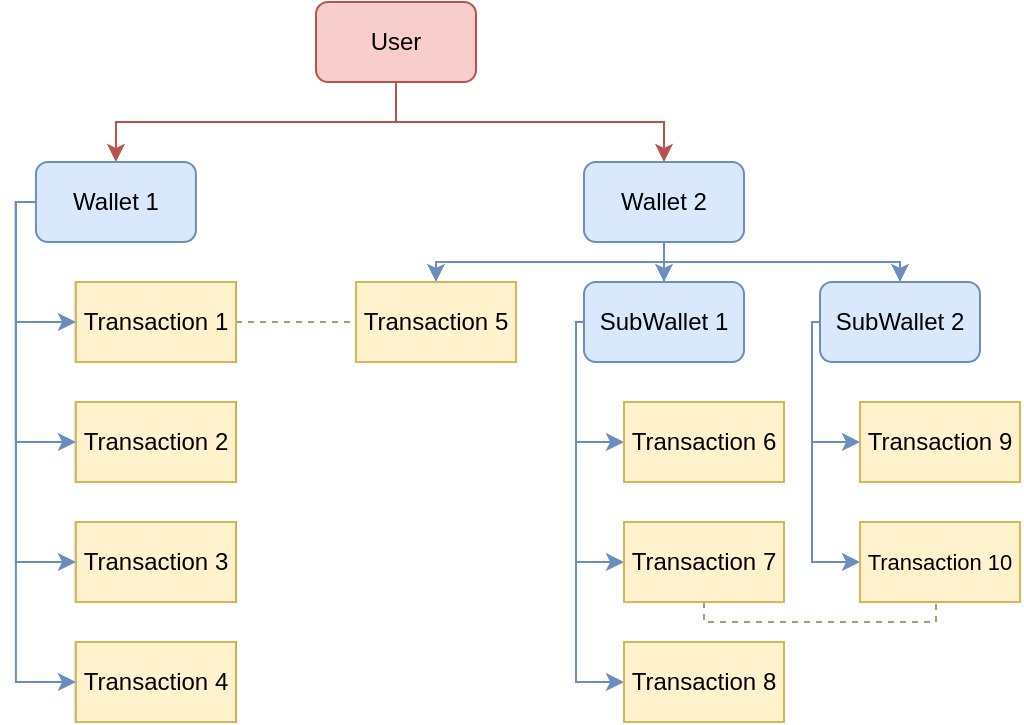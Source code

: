 <mxfile version="20.2.7" type="device"><diagram id="kIdvcXMJ0DH2Lm_mJMON" name="Page-1"><mxGraphModel dx="813" dy="441" grid="1" gridSize="10" guides="1" tooltips="1" connect="1" arrows="1" fold="1" page="1" pageScale="1" pageWidth="827" pageHeight="1169" math="0" shadow="0"><root><mxCell id="0"/><mxCell id="1" parent="0"/><mxCell id="D-e3ynbdFSl17MKUODLf-64" style="edgeStyle=orthogonalEdgeStyle;rounded=0;orthogonalLoop=1;jettySize=auto;html=1;entryX=0.5;entryY=0;entryDx=0;entryDy=0;fontSize=11;fillColor=#f8cecc;strokeColor=#b85450;" edge="1" parent="1" source="D-e3ynbdFSl17MKUODLf-1" target="D-e3ynbdFSl17MKUODLf-2"><mxGeometry relative="1" as="geometry"><Array as="points"><mxPoint x="390" y="140"/><mxPoint x="250" y="140"/></Array></mxGeometry></mxCell><mxCell id="D-e3ynbdFSl17MKUODLf-65" style="edgeStyle=orthogonalEdgeStyle;rounded=0;orthogonalLoop=1;jettySize=auto;html=1;entryX=0.5;entryY=0;entryDx=0;entryDy=0;fontSize=11;fillColor=#f8cecc;strokeColor=#b85450;" edge="1" parent="1" source="D-e3ynbdFSl17MKUODLf-1" target="D-e3ynbdFSl17MKUODLf-3"><mxGeometry relative="1" as="geometry"><Array as="points"><mxPoint x="390" y="140"/><mxPoint x="524" y="140"/></Array></mxGeometry></mxCell><mxCell id="D-e3ynbdFSl17MKUODLf-1" value="User" style="rounded=1;whiteSpace=wrap;html=1;fillColor=#f8cecc;strokeColor=#b85450;" vertex="1" parent="1"><mxGeometry x="350" y="80" width="80" height="40" as="geometry"/></mxCell><mxCell id="D-e3ynbdFSl17MKUODLf-60" style="edgeStyle=orthogonalEdgeStyle;rounded=0;orthogonalLoop=1;jettySize=auto;html=1;entryX=0;entryY=0.5;entryDx=0;entryDy=0;fontSize=11;fillColor=#dae8fc;strokeColor=#6c8ebf;" edge="1" parent="1" source="D-e3ynbdFSl17MKUODLf-2" target="D-e3ynbdFSl17MKUODLf-22"><mxGeometry relative="1" as="geometry"><Array as="points"><mxPoint x="199.97" y="180"/><mxPoint x="199.97" y="240"/></Array></mxGeometry></mxCell><mxCell id="D-e3ynbdFSl17MKUODLf-61" style="edgeStyle=orthogonalEdgeStyle;rounded=0;orthogonalLoop=1;jettySize=auto;html=1;entryX=0;entryY=0.5;entryDx=0;entryDy=0;fontSize=11;fillColor=#dae8fc;strokeColor=#6c8ebf;" edge="1" parent="1" source="D-e3ynbdFSl17MKUODLf-2" target="D-e3ynbdFSl17MKUODLf-23"><mxGeometry relative="1" as="geometry"><Array as="points"><mxPoint x="199.97" y="180"/><mxPoint x="199.97" y="300"/></Array></mxGeometry></mxCell><mxCell id="D-e3ynbdFSl17MKUODLf-62" style="edgeStyle=orthogonalEdgeStyle;rounded=0;orthogonalLoop=1;jettySize=auto;html=1;entryX=0;entryY=0.5;entryDx=0;entryDy=0;fontSize=11;fillColor=#dae8fc;strokeColor=#6c8ebf;" edge="1" parent="1" source="D-e3ynbdFSl17MKUODLf-2" target="D-e3ynbdFSl17MKUODLf-24"><mxGeometry relative="1" as="geometry"><Array as="points"><mxPoint x="199.97" y="180"/><mxPoint x="199.97" y="360"/></Array></mxGeometry></mxCell><mxCell id="D-e3ynbdFSl17MKUODLf-63" style="edgeStyle=orthogonalEdgeStyle;rounded=0;orthogonalLoop=1;jettySize=auto;html=1;entryX=0;entryY=0.5;entryDx=0;entryDy=0;fontSize=11;fillColor=#dae8fc;strokeColor=#6c8ebf;" edge="1" parent="1" source="D-e3ynbdFSl17MKUODLf-2" target="D-e3ynbdFSl17MKUODLf-25"><mxGeometry relative="1" as="geometry"><Array as="points"><mxPoint x="199.97" y="180"/><mxPoint x="199.97" y="420"/></Array></mxGeometry></mxCell><mxCell id="D-e3ynbdFSl17MKUODLf-2" value="Wallet 1" style="rounded=1;whiteSpace=wrap;html=1;fillColor=#dae8fc;strokeColor=#6c8ebf;" vertex="1" parent="1"><mxGeometry x="209.97" y="160" width="80" height="40" as="geometry"/></mxCell><mxCell id="D-e3ynbdFSl17MKUODLf-57" style="edgeStyle=orthogonalEdgeStyle;rounded=0;orthogonalLoop=1;jettySize=auto;html=1;entryX=0.5;entryY=0;entryDx=0;entryDy=0;fillColor=#dae8fc;strokeColor=#6c8ebf;" edge="1" parent="1" source="D-e3ynbdFSl17MKUODLf-3" target="D-e3ynbdFSl17MKUODLf-30"><mxGeometry relative="1" as="geometry"><Array as="points"><mxPoint x="524" y="210"/><mxPoint x="410" y="210"/></Array></mxGeometry></mxCell><mxCell id="D-e3ynbdFSl17MKUODLf-58" style="edgeStyle=orthogonalEdgeStyle;rounded=0;orthogonalLoop=1;jettySize=auto;html=1;entryX=0.5;entryY=0;entryDx=0;entryDy=0;fillColor=#dae8fc;strokeColor=#6c8ebf;" edge="1" parent="1" source="D-e3ynbdFSl17MKUODLf-3" target="D-e3ynbdFSl17MKUODLf-4"><mxGeometry relative="1" as="geometry"/></mxCell><mxCell id="D-e3ynbdFSl17MKUODLf-59" style="edgeStyle=orthogonalEdgeStyle;rounded=0;orthogonalLoop=1;jettySize=auto;html=1;entryX=0.5;entryY=0;entryDx=0;entryDy=0;fillColor=#dae8fc;strokeColor=#6c8ebf;" edge="1" parent="1" source="D-e3ynbdFSl17MKUODLf-3" target="D-e3ynbdFSl17MKUODLf-5"><mxGeometry relative="1" as="geometry"><Array as="points"><mxPoint x="524" y="210"/><mxPoint x="642" y="210"/></Array></mxGeometry></mxCell><mxCell id="D-e3ynbdFSl17MKUODLf-3" value="Wallet 2" style="rounded=1;whiteSpace=wrap;html=1;fillColor=#dae8fc;strokeColor=#6c8ebf;" vertex="1" parent="1"><mxGeometry x="484" y="160" width="80" height="40" as="geometry"/></mxCell><mxCell id="D-e3ynbdFSl17MKUODLf-52" style="edgeStyle=orthogonalEdgeStyle;rounded=0;orthogonalLoop=1;jettySize=auto;html=1;entryX=0;entryY=0.5;entryDx=0;entryDy=0;fillColor=#dae8fc;strokeColor=#6c8ebf;" edge="1" parent="1" source="D-e3ynbdFSl17MKUODLf-4" target="D-e3ynbdFSl17MKUODLf-26"><mxGeometry relative="1" as="geometry"><Array as="points"><mxPoint x="480" y="240"/><mxPoint x="480" y="300"/></Array></mxGeometry></mxCell><mxCell id="D-e3ynbdFSl17MKUODLf-53" style="edgeStyle=orthogonalEdgeStyle;rounded=0;orthogonalLoop=1;jettySize=auto;html=1;entryX=0;entryY=0.5;entryDx=0;entryDy=0;fillColor=#dae8fc;strokeColor=#6c8ebf;" edge="1" parent="1" source="D-e3ynbdFSl17MKUODLf-4" target="D-e3ynbdFSl17MKUODLf-27"><mxGeometry relative="1" as="geometry"><Array as="points"><mxPoint x="480" y="240"/><mxPoint x="480" y="360"/></Array></mxGeometry></mxCell><mxCell id="D-e3ynbdFSl17MKUODLf-54" style="edgeStyle=orthogonalEdgeStyle;rounded=0;orthogonalLoop=1;jettySize=auto;html=1;entryX=0;entryY=0.5;entryDx=0;entryDy=0;fillColor=#dae8fc;strokeColor=#6c8ebf;" edge="1" parent="1" source="D-e3ynbdFSl17MKUODLf-4" target="D-e3ynbdFSl17MKUODLf-28"><mxGeometry relative="1" as="geometry"><Array as="points"><mxPoint x="480" y="240"/><mxPoint x="480" y="420"/></Array></mxGeometry></mxCell><mxCell id="D-e3ynbdFSl17MKUODLf-4" value="SubWallet 1" style="rounded=1;whiteSpace=wrap;html=1;fillColor=#dae8fc;strokeColor=#6c8ebf;" vertex="1" parent="1"><mxGeometry x="484" y="220" width="80" height="40" as="geometry"/></mxCell><mxCell id="D-e3ynbdFSl17MKUODLf-55" style="edgeStyle=orthogonalEdgeStyle;rounded=0;orthogonalLoop=1;jettySize=auto;html=1;entryX=0;entryY=0.5;entryDx=0;entryDy=0;fillColor=#dae8fc;strokeColor=#6c8ebf;" edge="1" parent="1" source="D-e3ynbdFSl17MKUODLf-5" target="D-e3ynbdFSl17MKUODLf-13"><mxGeometry relative="1" as="geometry"><Array as="points"><mxPoint x="598" y="240"/><mxPoint x="598" y="300"/></Array></mxGeometry></mxCell><mxCell id="D-e3ynbdFSl17MKUODLf-56" style="edgeStyle=orthogonalEdgeStyle;rounded=0;orthogonalLoop=1;jettySize=auto;html=1;entryX=0;entryY=0.5;entryDx=0;entryDy=0;fillColor=#dae8fc;strokeColor=#6c8ebf;" edge="1" parent="1" source="D-e3ynbdFSl17MKUODLf-5" target="D-e3ynbdFSl17MKUODLf-29"><mxGeometry relative="1" as="geometry"><Array as="points"><mxPoint x="598" y="240"/><mxPoint x="598" y="360"/></Array></mxGeometry></mxCell><mxCell id="D-e3ynbdFSl17MKUODLf-5" value="SubWallet 2" style="rounded=1;whiteSpace=wrap;html=1;fillColor=#dae8fc;strokeColor=#6c8ebf;" vertex="1" parent="1"><mxGeometry x="602" y="220" width="80" height="40" as="geometry"/></mxCell><mxCell id="D-e3ynbdFSl17MKUODLf-6" value="Transaction 1&lt;br&gt;" style="rounded=0;whiteSpace=wrap;html=1;" vertex="1" parent="1"><mxGeometry x="229.97" y="220" width="80" height="40" as="geometry"/></mxCell><mxCell id="D-e3ynbdFSl17MKUODLf-7" value="Transaction 1&lt;br&gt;" style="rounded=0;whiteSpace=wrap;html=1;" vertex="1" parent="1"><mxGeometry x="229.97" y="280" width="80" height="40" as="geometry"/></mxCell><mxCell id="D-e3ynbdFSl17MKUODLf-8" value="Transaction 1&lt;br&gt;" style="rounded=0;whiteSpace=wrap;html=1;" vertex="1" parent="1"><mxGeometry x="229.97" y="340" width="80" height="40" as="geometry"/></mxCell><mxCell id="D-e3ynbdFSl17MKUODLf-9" value="Transaction 1&lt;br&gt;" style="rounded=0;whiteSpace=wrap;html=1;" vertex="1" parent="1"><mxGeometry x="229.97" y="400" width="80" height="40" as="geometry"/></mxCell><mxCell id="D-e3ynbdFSl17MKUODLf-10" value="Transaction 1&lt;br&gt;" style="rounded=0;whiteSpace=wrap;html=1;" vertex="1" parent="1"><mxGeometry x="504" y="280" width="80" height="40" as="geometry"/></mxCell><mxCell id="D-e3ynbdFSl17MKUODLf-11" value="Transaction 1&lt;br&gt;" style="rounded=0;whiteSpace=wrap;html=1;" vertex="1" parent="1"><mxGeometry x="504" y="340" width="80" height="40" as="geometry"/></mxCell><mxCell id="D-e3ynbdFSl17MKUODLf-12" value="Transaction 1&lt;br&gt;" style="rounded=0;whiteSpace=wrap;html=1;" vertex="1" parent="1"><mxGeometry x="504" y="400" width="80" height="40" as="geometry"/></mxCell><mxCell id="D-e3ynbdFSl17MKUODLf-13" value="Transaction 9" style="rounded=0;whiteSpace=wrap;html=1;fillColor=#fff2cc;strokeColor=#d6b656;" vertex="1" parent="1"><mxGeometry x="622" y="280" width="80" height="40" as="geometry"/></mxCell><mxCell id="D-e3ynbdFSl17MKUODLf-14" value="Transaction 1&lt;br&gt;" style="rounded=0;whiteSpace=wrap;html=1;" vertex="1" parent="1"><mxGeometry x="622" y="340" width="80" height="40" as="geometry"/></mxCell><mxCell id="D-e3ynbdFSl17MKUODLf-15" value="Transaction 1&lt;br&gt;" style="rounded=0;whiteSpace=wrap;html=1;" vertex="1" parent="1"><mxGeometry x="229.97" y="220" width="80" height="40" as="geometry"/></mxCell><mxCell id="D-e3ynbdFSl17MKUODLf-16" value="Transaction 1&lt;br&gt;" style="rounded=0;whiteSpace=wrap;html=1;" vertex="1" parent="1"><mxGeometry x="229.97" y="280" width="80" height="40" as="geometry"/></mxCell><mxCell id="D-e3ynbdFSl17MKUODLf-17" value="Transaction 1&lt;br&gt;" style="rounded=0;whiteSpace=wrap;html=1;" vertex="1" parent="1"><mxGeometry x="229.97" y="340" width="80" height="40" as="geometry"/></mxCell><mxCell id="D-e3ynbdFSl17MKUODLf-18" value="Transaction 1&lt;br&gt;" style="rounded=0;whiteSpace=wrap;html=1;" vertex="1" parent="1"><mxGeometry x="229.97" y="400" width="80" height="40" as="geometry"/></mxCell><mxCell id="D-e3ynbdFSl17MKUODLf-19" value="Transaction 1&lt;br&gt;" style="rounded=0;whiteSpace=wrap;html=1;" vertex="1" parent="1"><mxGeometry x="504" y="280" width="80" height="40" as="geometry"/></mxCell><mxCell id="D-e3ynbdFSl17MKUODLf-20" value="Transaction 1&lt;br&gt;" style="rounded=0;whiteSpace=wrap;html=1;" vertex="1" parent="1"><mxGeometry x="504" y="340" width="80" height="40" as="geometry"/></mxCell><mxCell id="D-e3ynbdFSl17MKUODLf-21" value="Transaction 1&lt;br&gt;" style="rounded=0;whiteSpace=wrap;html=1;" vertex="1" parent="1"><mxGeometry x="504" y="400" width="80" height="40" as="geometry"/></mxCell><mxCell id="D-e3ynbdFSl17MKUODLf-66" style="edgeStyle=orthogonalEdgeStyle;orthogonalLoop=1;jettySize=auto;html=1;entryX=0;entryY=0.5;entryDx=0;entryDy=0;fontSize=11;rounded=0;strokeColor=#82b366;dashed=1;endArrow=none;endFill=0;fillColor=#d5e8d4;" edge="1" parent="1" source="D-e3ynbdFSl17MKUODLf-22" target="D-e3ynbdFSl17MKUODLf-30"><mxGeometry relative="1" as="geometry"/></mxCell><mxCell id="D-e3ynbdFSl17MKUODLf-22" value="Transaction 1&lt;br&gt;" style="rounded=0;whiteSpace=wrap;html=1;fillColor=#fff2cc;strokeColor=#d6b656;" vertex="1" parent="1"><mxGeometry x="229.97" y="220" width="80" height="40" as="geometry"/></mxCell><mxCell id="D-e3ynbdFSl17MKUODLf-23" value="Transaction 2" style="rounded=0;whiteSpace=wrap;html=1;fillColor=#fff2cc;strokeColor=#d6b656;" vertex="1" parent="1"><mxGeometry x="229.97" y="280" width="80" height="40" as="geometry"/></mxCell><mxCell id="D-e3ynbdFSl17MKUODLf-24" value="Transaction 3" style="rounded=0;whiteSpace=wrap;html=1;fillColor=#fff2cc;strokeColor=#d6b656;" vertex="1" parent="1"><mxGeometry x="229.97" y="340" width="80" height="40" as="geometry"/></mxCell><mxCell id="D-e3ynbdFSl17MKUODLf-25" value="Transaction 4" style="rounded=0;whiteSpace=wrap;html=1;fillColor=#fff2cc;strokeColor=#d6b656;" vertex="1" parent="1"><mxGeometry x="229.97" y="400" width="80" height="40" as="geometry"/></mxCell><mxCell id="D-e3ynbdFSl17MKUODLf-26" value="Transaction 6" style="rounded=0;whiteSpace=wrap;html=1;fillColor=#fff2cc;strokeColor=#d6b656;" vertex="1" parent="1"><mxGeometry x="504" y="280" width="80" height="40" as="geometry"/></mxCell><mxCell id="D-e3ynbdFSl17MKUODLf-67" style="edgeStyle=orthogonalEdgeStyle;rounded=0;orthogonalLoop=1;jettySize=auto;html=1;dashed=1;fontSize=11;endArrow=none;endFill=0;strokeColor=#82b366;entryX=0.478;entryY=1.018;entryDx=0;entryDy=0;entryPerimeter=0;fillColor=#d5e8d4;" edge="1" parent="1" source="D-e3ynbdFSl17MKUODLf-27" target="D-e3ynbdFSl17MKUODLf-29"><mxGeometry relative="1" as="geometry"><mxPoint x="660" y="390" as="targetPoint"/><Array as="points"><mxPoint x="544" y="390"/><mxPoint x="660" y="390"/><mxPoint x="660" y="381"/></Array></mxGeometry></mxCell><mxCell id="D-e3ynbdFSl17MKUODLf-27" value="Transaction 7" style="rounded=0;whiteSpace=wrap;html=1;fillColor=#fff2cc;strokeColor=#d6b656;" vertex="1" parent="1"><mxGeometry x="504" y="340" width="80" height="40" as="geometry"/></mxCell><mxCell id="D-e3ynbdFSl17MKUODLf-28" value="Transaction 8" style="rounded=0;whiteSpace=wrap;html=1;fillColor=#fff2cc;strokeColor=#d6b656;" vertex="1" parent="1"><mxGeometry x="504" y="400" width="80" height="40" as="geometry"/></mxCell><mxCell id="D-e3ynbdFSl17MKUODLf-29" value="&lt;font style=&quot;font-size: 11px;&quot;&gt;Transaction 10&lt;/font&gt;" style="rounded=0;whiteSpace=wrap;html=1;fillColor=#fff2cc;strokeColor=#d6b656;" vertex="1" parent="1"><mxGeometry x="622" y="340" width="80" height="40" as="geometry"/></mxCell><mxCell id="D-e3ynbdFSl17MKUODLf-30" value="Transaction 5" style="rounded=0;whiteSpace=wrap;html=1;fillColor=#fff2cc;strokeColor=#d6b656;" vertex="1" parent="1"><mxGeometry x="370" y="220" width="80" height="40" as="geometry"/></mxCell></root></mxGraphModel></diagram></mxfile>